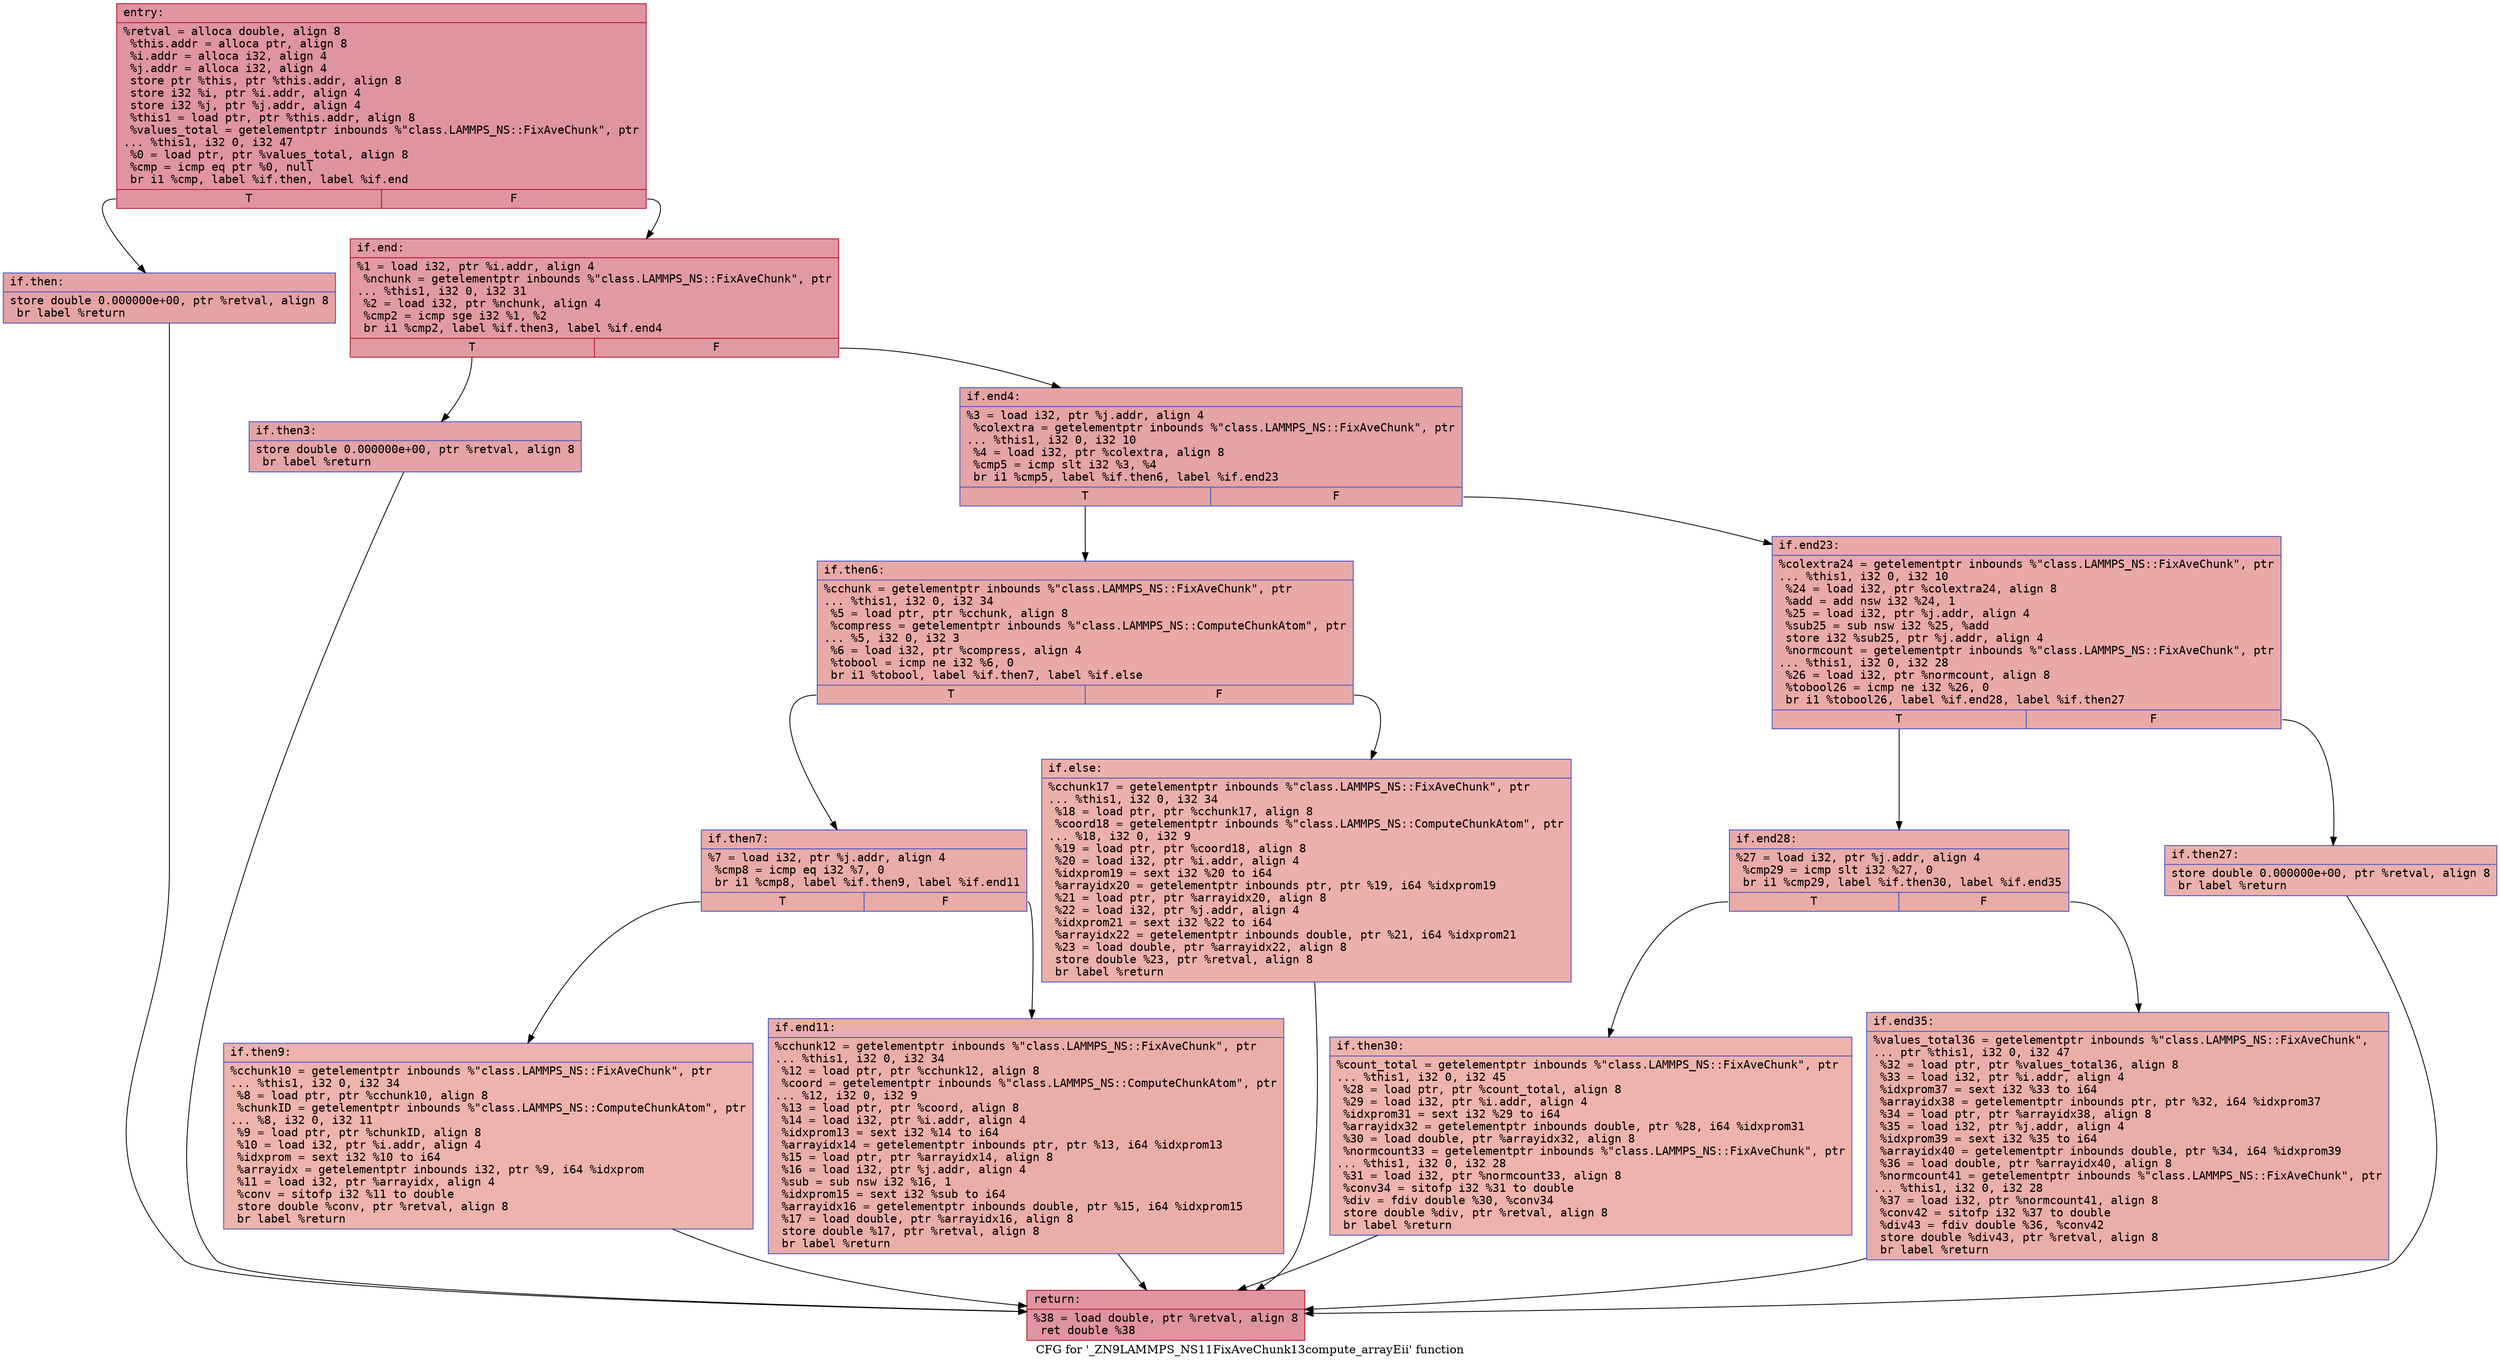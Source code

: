 digraph "CFG for '_ZN9LAMMPS_NS11FixAveChunk13compute_arrayEii' function" {
	label="CFG for '_ZN9LAMMPS_NS11FixAveChunk13compute_arrayEii' function";

	Node0x561289546840 [shape=record,color="#b70d28ff", style=filled, fillcolor="#b70d2870" fontname="Courier",label="{entry:\l|  %retval = alloca double, align 8\l  %this.addr = alloca ptr, align 8\l  %i.addr = alloca i32, align 4\l  %j.addr = alloca i32, align 4\l  store ptr %this, ptr %this.addr, align 8\l  store i32 %i, ptr %i.addr, align 4\l  store i32 %j, ptr %j.addr, align 4\l  %this1 = load ptr, ptr %this.addr, align 8\l  %values_total = getelementptr inbounds %\"class.LAMMPS_NS::FixAveChunk\", ptr\l... %this1, i32 0, i32 47\l  %0 = load ptr, ptr %values_total, align 8\l  %cmp = icmp eq ptr %0, null\l  br i1 %cmp, label %if.then, label %if.end\l|{<s0>T|<s1>F}}"];
	Node0x561289546840:s0 -> Node0x561289546f10[tooltip="entry -> if.then\nProbability 37.50%" ];
	Node0x561289546840:s1 -> Node0x561289546f80[tooltip="entry -> if.end\nProbability 62.50%" ];
	Node0x561289546f10 [shape=record,color="#3d50c3ff", style=filled, fillcolor="#c32e3170" fontname="Courier",label="{if.then:\l|  store double 0.000000e+00, ptr %retval, align 8\l  br label %return\l}"];
	Node0x561289546f10 -> Node0x5612895472e0[tooltip="if.then -> return\nProbability 100.00%" ];
	Node0x561289546f80 [shape=record,color="#b70d28ff", style=filled, fillcolor="#bb1b2c70" fontname="Courier",label="{if.end:\l|  %1 = load i32, ptr %i.addr, align 4\l  %nchunk = getelementptr inbounds %\"class.LAMMPS_NS::FixAveChunk\", ptr\l... %this1, i32 0, i32 31\l  %2 = load i32, ptr %nchunk, align 4\l  %cmp2 = icmp sge i32 %1, %2\l  br i1 %cmp2, label %if.then3, label %if.end4\l|{<s0>T|<s1>F}}"];
	Node0x561289546f80:s0 -> Node0x561289547650[tooltip="if.end -> if.then3\nProbability 50.00%" ];
	Node0x561289546f80:s1 -> Node0x5612895476d0[tooltip="if.end -> if.end4\nProbability 50.00%" ];
	Node0x561289547650 [shape=record,color="#3d50c3ff", style=filled, fillcolor="#c32e3170" fontname="Courier",label="{if.then3:\l|  store double 0.000000e+00, ptr %retval, align 8\l  br label %return\l}"];
	Node0x561289547650 -> Node0x5612895472e0[tooltip="if.then3 -> return\nProbability 100.00%" ];
	Node0x5612895476d0 [shape=record,color="#3d50c3ff", style=filled, fillcolor="#c32e3170" fontname="Courier",label="{if.end4:\l|  %3 = load i32, ptr %j.addr, align 4\l  %colextra = getelementptr inbounds %\"class.LAMMPS_NS::FixAveChunk\", ptr\l... %this1, i32 0, i32 10\l  %4 = load i32, ptr %colextra, align 8\l  %cmp5 = icmp slt i32 %3, %4\l  br i1 %cmp5, label %if.then6, label %if.end23\l|{<s0>T|<s1>F}}"];
	Node0x5612895476d0:s0 -> Node0x561289547ba0[tooltip="if.end4 -> if.then6\nProbability 50.00%" ];
	Node0x5612895476d0:s1 -> Node0x561289547c20[tooltip="if.end4 -> if.end23\nProbability 50.00%" ];
	Node0x561289547ba0 [shape=record,color="#3d50c3ff", style=filled, fillcolor="#ca3b3770" fontname="Courier",label="{if.then6:\l|  %cchunk = getelementptr inbounds %\"class.LAMMPS_NS::FixAveChunk\", ptr\l... %this1, i32 0, i32 34\l  %5 = load ptr, ptr %cchunk, align 8\l  %compress = getelementptr inbounds %\"class.LAMMPS_NS::ComputeChunkAtom\", ptr\l... %5, i32 0, i32 3\l  %6 = load i32, ptr %compress, align 4\l  %tobool = icmp ne i32 %6, 0\l  br i1 %tobool, label %if.then7, label %if.else\l|{<s0>T|<s1>F}}"];
	Node0x561289547ba0:s0 -> Node0x561289546ff0[tooltip="if.then6 -> if.then7\nProbability 62.50%" ];
	Node0x561289547ba0:s1 -> Node0x561289547070[tooltip="if.then6 -> if.else\nProbability 37.50%" ];
	Node0x561289546ff0 [shape=record,color="#3d50c3ff", style=filled, fillcolor="#cc403a70" fontname="Courier",label="{if.then7:\l|  %7 = load i32, ptr %j.addr, align 4\l  %cmp8 = icmp eq i32 %7, 0\l  br i1 %cmp8, label %if.then9, label %if.end11\l|{<s0>T|<s1>F}}"];
	Node0x561289546ff0:s0 -> Node0x561289548520[tooltip="if.then7 -> if.then9\nProbability 37.50%" ];
	Node0x561289546ff0:s1 -> Node0x5612895485a0[tooltip="if.then7 -> if.end11\nProbability 62.50%" ];
	Node0x561289548520 [shape=record,color="#3d50c3ff", style=filled, fillcolor="#d6524470" fontname="Courier",label="{if.then9:\l|  %cchunk10 = getelementptr inbounds %\"class.LAMMPS_NS::FixAveChunk\", ptr\l... %this1, i32 0, i32 34\l  %8 = load ptr, ptr %cchunk10, align 8\l  %chunkID = getelementptr inbounds %\"class.LAMMPS_NS::ComputeChunkAtom\", ptr\l... %8, i32 0, i32 11\l  %9 = load ptr, ptr %chunkID, align 8\l  %10 = load i32, ptr %i.addr, align 4\l  %idxprom = sext i32 %10 to i64\l  %arrayidx = getelementptr inbounds i32, ptr %9, i64 %idxprom\l  %11 = load i32, ptr %arrayidx, align 4\l  %conv = sitofp i32 %11 to double\l  store double %conv, ptr %retval, align 8\l  br label %return\l}"];
	Node0x561289548520 -> Node0x5612895472e0[tooltip="if.then9 -> return\nProbability 100.00%" ];
	Node0x5612895485a0 [shape=record,color="#3d50c3ff", style=filled, fillcolor="#d0473d70" fontname="Courier",label="{if.end11:\l|  %cchunk12 = getelementptr inbounds %\"class.LAMMPS_NS::FixAveChunk\", ptr\l... %this1, i32 0, i32 34\l  %12 = load ptr, ptr %cchunk12, align 8\l  %coord = getelementptr inbounds %\"class.LAMMPS_NS::ComputeChunkAtom\", ptr\l... %12, i32 0, i32 9\l  %13 = load ptr, ptr %coord, align 8\l  %14 = load i32, ptr %i.addr, align 4\l  %idxprom13 = sext i32 %14 to i64\l  %arrayidx14 = getelementptr inbounds ptr, ptr %13, i64 %idxprom13\l  %15 = load ptr, ptr %arrayidx14, align 8\l  %16 = load i32, ptr %j.addr, align 4\l  %sub = sub nsw i32 %16, 1\l  %idxprom15 = sext i32 %sub to i64\l  %arrayidx16 = getelementptr inbounds double, ptr %15, i64 %idxprom15\l  %17 = load double, ptr %arrayidx16, align 8\l  store double %17, ptr %retval, align 8\l  br label %return\l}"];
	Node0x5612895485a0 -> Node0x5612895472e0[tooltip="if.end11 -> return\nProbability 100.00%" ];
	Node0x561289547070 [shape=record,color="#3d50c3ff", style=filled, fillcolor="#d24b4070" fontname="Courier",label="{if.else:\l|  %cchunk17 = getelementptr inbounds %\"class.LAMMPS_NS::FixAveChunk\", ptr\l... %this1, i32 0, i32 34\l  %18 = load ptr, ptr %cchunk17, align 8\l  %coord18 = getelementptr inbounds %\"class.LAMMPS_NS::ComputeChunkAtom\", ptr\l... %18, i32 0, i32 9\l  %19 = load ptr, ptr %coord18, align 8\l  %20 = load i32, ptr %i.addr, align 4\l  %idxprom19 = sext i32 %20 to i64\l  %arrayidx20 = getelementptr inbounds ptr, ptr %19, i64 %idxprom19\l  %21 = load ptr, ptr %arrayidx20, align 8\l  %22 = load i32, ptr %j.addr, align 4\l  %idxprom21 = sext i32 %22 to i64\l  %arrayidx22 = getelementptr inbounds double, ptr %21, i64 %idxprom21\l  %23 = load double, ptr %arrayidx22, align 8\l  store double %23, ptr %retval, align 8\l  br label %return\l}"];
	Node0x561289547070 -> Node0x5612895472e0[tooltip="if.else -> return\nProbability 100.00%" ];
	Node0x561289547c20 [shape=record,color="#3d50c3ff", style=filled, fillcolor="#ca3b3770" fontname="Courier",label="{if.end23:\l|  %colextra24 = getelementptr inbounds %\"class.LAMMPS_NS::FixAveChunk\", ptr\l... %this1, i32 0, i32 10\l  %24 = load i32, ptr %colextra24, align 8\l  %add = add nsw i32 %24, 1\l  %25 = load i32, ptr %j.addr, align 4\l  %sub25 = sub nsw i32 %25, %add\l  store i32 %sub25, ptr %j.addr, align 4\l  %normcount = getelementptr inbounds %\"class.LAMMPS_NS::FixAveChunk\", ptr\l... %this1, i32 0, i32 28\l  %26 = load i32, ptr %normcount, align 8\l  %tobool26 = icmp ne i32 %26, 0\l  br i1 %tobool26, label %if.end28, label %if.then27\l|{<s0>T|<s1>F}}"];
	Node0x561289547c20:s0 -> Node0x56128954a8b0[tooltip="if.end23 -> if.end28\nProbability 62.50%" ];
	Node0x561289547c20:s1 -> Node0x56128954a930[tooltip="if.end23 -> if.then27\nProbability 37.50%" ];
	Node0x56128954a930 [shape=record,color="#3d50c3ff", style=filled, fillcolor="#d24b4070" fontname="Courier",label="{if.then27:\l|  store double 0.000000e+00, ptr %retval, align 8\l  br label %return\l}"];
	Node0x56128954a930 -> Node0x5612895472e0[tooltip="if.then27 -> return\nProbability 100.00%" ];
	Node0x56128954a8b0 [shape=record,color="#3d50c3ff", style=filled, fillcolor="#cc403a70" fontname="Courier",label="{if.end28:\l|  %27 = load i32, ptr %j.addr, align 4\l  %cmp29 = icmp slt i32 %27, 0\l  br i1 %cmp29, label %if.then30, label %if.end35\l|{<s0>T|<s1>F}}"];
	Node0x56128954a8b0:s0 -> Node0x56128954ac80[tooltip="if.end28 -> if.then30\nProbability 37.50%" ];
	Node0x56128954a8b0:s1 -> Node0x56128954ad00[tooltip="if.end28 -> if.end35\nProbability 62.50%" ];
	Node0x56128954ac80 [shape=record,color="#3d50c3ff", style=filled, fillcolor="#d6524470" fontname="Courier",label="{if.then30:\l|  %count_total = getelementptr inbounds %\"class.LAMMPS_NS::FixAveChunk\", ptr\l... %this1, i32 0, i32 45\l  %28 = load ptr, ptr %count_total, align 8\l  %29 = load i32, ptr %i.addr, align 4\l  %idxprom31 = sext i32 %29 to i64\l  %arrayidx32 = getelementptr inbounds double, ptr %28, i64 %idxprom31\l  %30 = load double, ptr %arrayidx32, align 8\l  %normcount33 = getelementptr inbounds %\"class.LAMMPS_NS::FixAveChunk\", ptr\l... %this1, i32 0, i32 28\l  %31 = load i32, ptr %normcount33, align 8\l  %conv34 = sitofp i32 %31 to double\l  %div = fdiv double %30, %conv34\l  store double %div, ptr %retval, align 8\l  br label %return\l}"];
	Node0x56128954ac80 -> Node0x5612895472e0[tooltip="if.then30 -> return\nProbability 100.00%" ];
	Node0x56128954ad00 [shape=record,color="#3d50c3ff", style=filled, fillcolor="#d0473d70" fontname="Courier",label="{if.end35:\l|  %values_total36 = getelementptr inbounds %\"class.LAMMPS_NS::FixAveChunk\",\l... ptr %this1, i32 0, i32 47\l  %32 = load ptr, ptr %values_total36, align 8\l  %33 = load i32, ptr %i.addr, align 4\l  %idxprom37 = sext i32 %33 to i64\l  %arrayidx38 = getelementptr inbounds ptr, ptr %32, i64 %idxprom37\l  %34 = load ptr, ptr %arrayidx38, align 8\l  %35 = load i32, ptr %j.addr, align 4\l  %idxprom39 = sext i32 %35 to i64\l  %arrayidx40 = getelementptr inbounds double, ptr %34, i64 %idxprom39\l  %36 = load double, ptr %arrayidx40, align 8\l  %normcount41 = getelementptr inbounds %\"class.LAMMPS_NS::FixAveChunk\", ptr\l... %this1, i32 0, i32 28\l  %37 = load i32, ptr %normcount41, align 8\l  %conv42 = sitofp i32 %37 to double\l  %div43 = fdiv double %36, %conv42\l  store double %div43, ptr %retval, align 8\l  br label %return\l}"];
	Node0x56128954ad00 -> Node0x5612895472e0[tooltip="if.end35 -> return\nProbability 100.00%" ];
	Node0x5612895472e0 [shape=record,color="#b70d28ff", style=filled, fillcolor="#b70d2870" fontname="Courier",label="{return:\l|  %38 = load double, ptr %retval, align 8\l  ret double %38\l}"];
}
